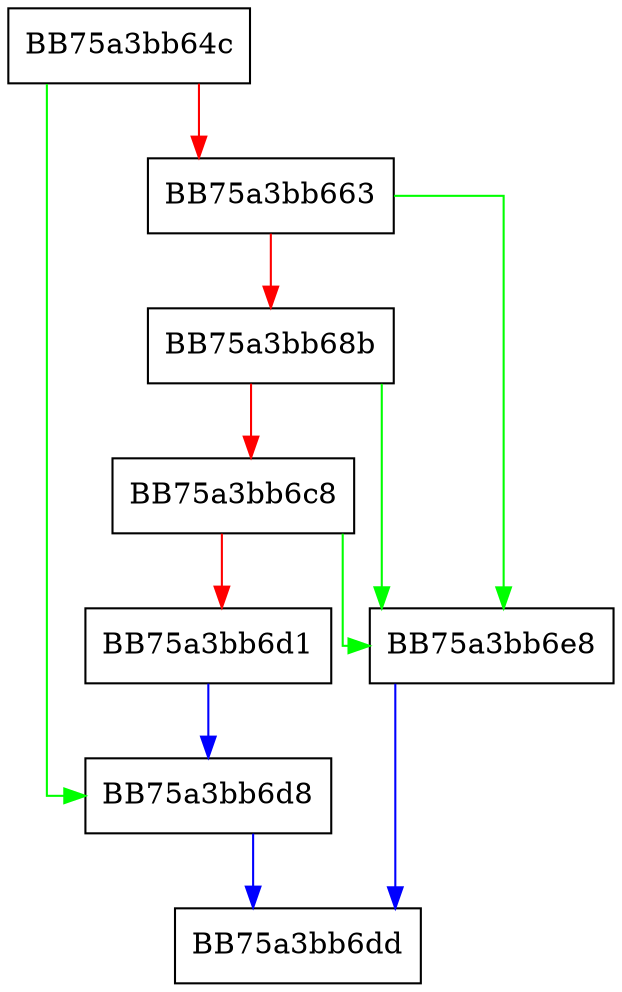 digraph Flush {
  node [shape="box"];
  graph [splines=ortho];
  BB75a3bb64c -> BB75a3bb6d8 [color="green"];
  BB75a3bb64c -> BB75a3bb663 [color="red"];
  BB75a3bb663 -> BB75a3bb6e8 [color="green"];
  BB75a3bb663 -> BB75a3bb68b [color="red"];
  BB75a3bb68b -> BB75a3bb6e8 [color="green"];
  BB75a3bb68b -> BB75a3bb6c8 [color="red"];
  BB75a3bb6c8 -> BB75a3bb6e8 [color="green"];
  BB75a3bb6c8 -> BB75a3bb6d1 [color="red"];
  BB75a3bb6d1 -> BB75a3bb6d8 [color="blue"];
  BB75a3bb6d8 -> BB75a3bb6dd [color="blue"];
  BB75a3bb6e8 -> BB75a3bb6dd [color="blue"];
}